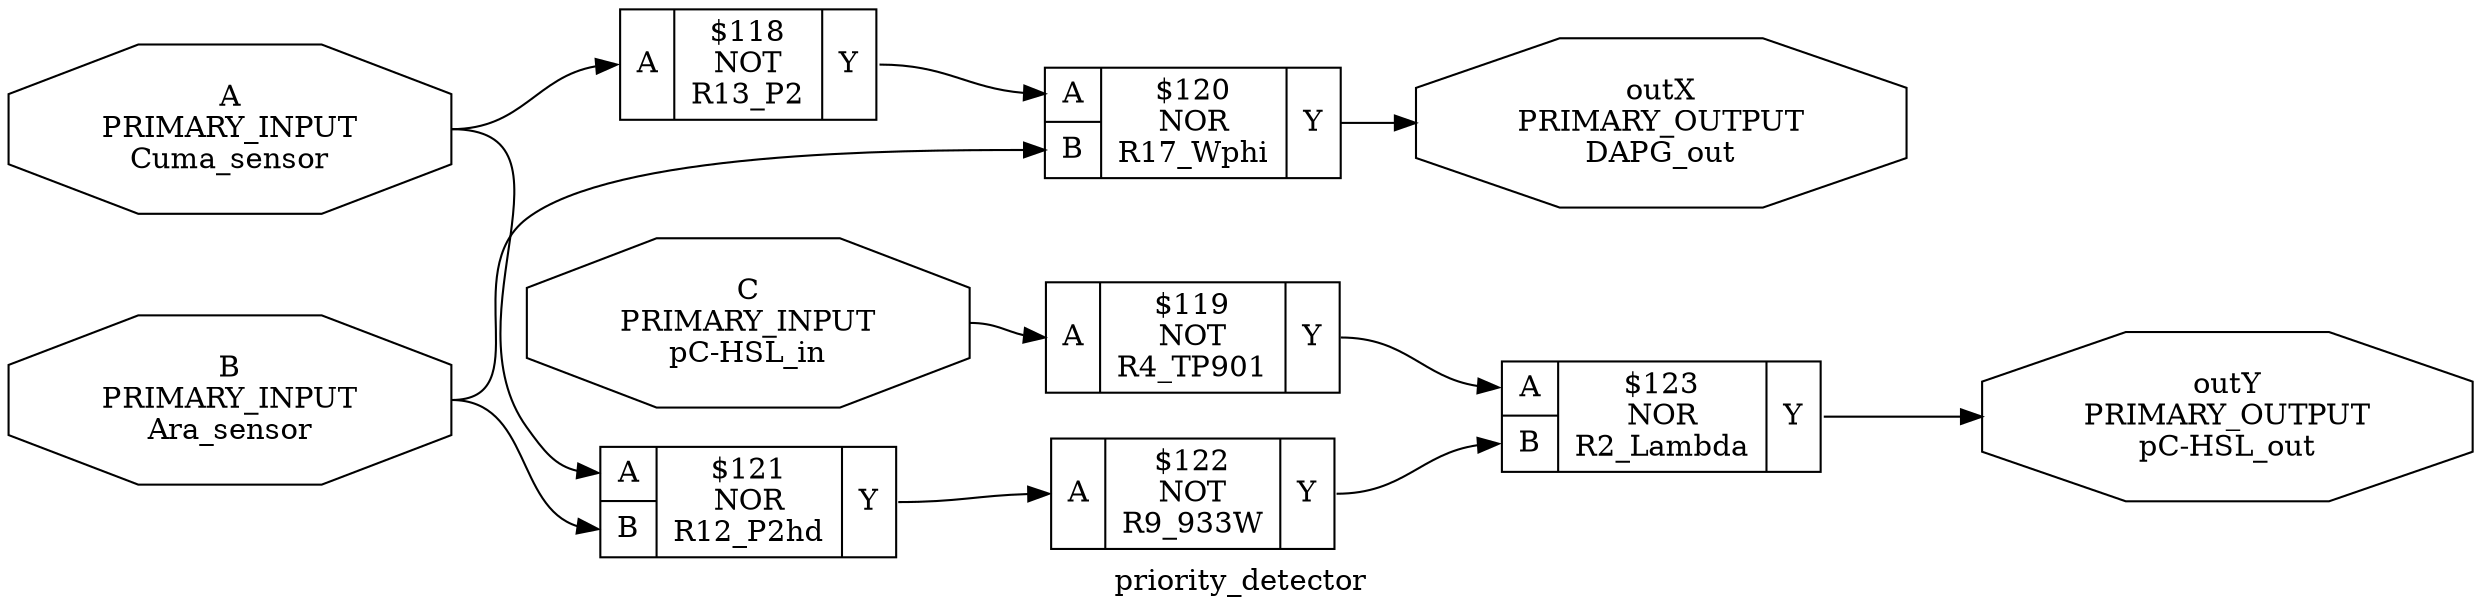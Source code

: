 digraph "priority_detector" {
label="priority_detector";
rankdir="LR";
remincross=true;
n5 [ shape=octagon, label="A\nPRIMARY_INPUT\nCuma_sensor", fontcolor="black"];
n6 [ shape=octagon, label="B\nPRIMARY_INPUT\nAra_sensor", fontcolor="black"];
n7 [ shape=octagon, label="C\nPRIMARY_INPUT\npC-HSL_in", fontcolor="black"];
n8 [ shape=octagon, label="outX\nPRIMARY_OUTPUT\nDAPG_out", fontcolor="black"];
n9 [ shape=octagon, label="outY\nPRIMARY_OUTPUT\npC-HSL_out", fontcolor="black"];
c11 [ shape=record, label="{{<p5> A}|$118\nNOT\nR13_P2|{<p10> Y}}",  ];
c12 [ shape=record, label="{{<p5> A}|$119\nNOT\nR4_TP901|{<p10> Y}}",  ];
c13 [ shape=record, label="{{<p5> A|<p6> B}|$120\nNOR\nR17_Wphi|{<p10> Y}}",  ];
c14 [ shape=record, label="{{<p5> A|<p6> B}|$121\nNOR\nR12_P2hd|{<p10> Y}}",  ];
c15 [ shape=record, label="{{<p5> A}|$122\nNOT\nR9_933W|{<p10> Y}}",  ];
c16 [ shape=record, label="{{<p5> A|<p6> B}|$123\nNOR\nR2_Lambda|{<p10> Y}}",  ];
c15:p10:e -> c16:p6:w [color="black", fontcolor="black", label=""];
c11:p10:e -> c13:p5:w [color="black", fontcolor="black", label=""];
c12:p10:e -> c16:p5:w [color="black", fontcolor="black", label=""];
c14:p10:e -> c15:p5:w [color="black", fontcolor="black", label=""];
n5:e -> c11:p5:w [color="black", fontcolor="black", label=""];
n5:e -> c14:p5:w [color="black", fontcolor="black", label=""];
n6:e -> c13:p6:w [color="black", fontcolor="black", label=""];
n6:e -> c14:p6:w [color="black", fontcolor="black", label=""];
n7:e -> c12:p5:w [color="black", fontcolor="black", label=""];
c13:p10:e -> n8:w [color="black", fontcolor="black", label=""];
c16:p10:e -> n9:w [color="black", fontcolor="black", label=""];
}
